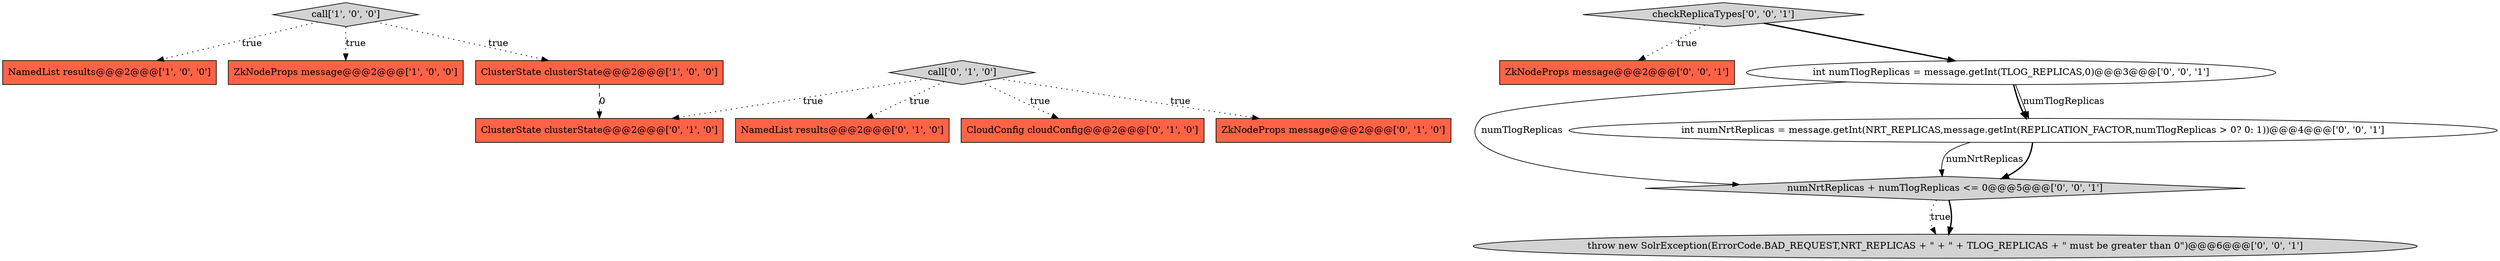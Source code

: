 digraph {
8 [style = filled, label = "ClusterState clusterState@@@2@@@['0', '1', '0']", fillcolor = tomato, shape = box image = "AAA1AAABBB2BBB"];
1 [style = filled, label = "NamedList results@@@2@@@['1', '0', '0']", fillcolor = tomato, shape = box image = "AAA0AAABBB1BBB"];
5 [style = filled, label = "NamedList results@@@2@@@['0', '1', '0']", fillcolor = tomato, shape = box image = "AAA0AAABBB2BBB"];
0 [style = filled, label = "call['1', '0', '0']", fillcolor = lightgray, shape = diamond image = "AAA0AAABBB1BBB"];
11 [style = filled, label = "ZkNodeProps message@@@2@@@['0', '0', '1']", fillcolor = tomato, shape = box image = "AAA0AAABBB3BBB"];
14 [style = filled, label = "checkReplicaTypes['0', '0', '1']", fillcolor = lightgray, shape = diamond image = "AAA0AAABBB3BBB"];
6 [style = filled, label = "CloudConfig cloudConfig@@@2@@@['0', '1', '0']", fillcolor = tomato, shape = box image = "AAA0AAABBB2BBB"];
13 [style = filled, label = "int numTlogReplicas = message.getInt(TLOG_REPLICAS,0)@@@3@@@['0', '0', '1']", fillcolor = white, shape = ellipse image = "AAA0AAABBB3BBB"];
2 [style = filled, label = "ZkNodeProps message@@@2@@@['1', '0', '0']", fillcolor = tomato, shape = box image = "AAA0AAABBB1BBB"];
10 [style = filled, label = "numNrtReplicas + numTlogReplicas <= 0@@@5@@@['0', '0', '1']", fillcolor = lightgray, shape = diamond image = "AAA0AAABBB3BBB"];
3 [style = filled, label = "ClusterState clusterState@@@2@@@['1', '0', '0']", fillcolor = tomato, shape = box image = "AAA1AAABBB1BBB"];
9 [style = filled, label = "int numNrtReplicas = message.getInt(NRT_REPLICAS,message.getInt(REPLICATION_FACTOR,numTlogReplicas > 0? 0: 1))@@@4@@@['0', '0', '1']", fillcolor = white, shape = ellipse image = "AAA0AAABBB3BBB"];
7 [style = filled, label = "call['0', '1', '0']", fillcolor = lightgray, shape = diamond image = "AAA0AAABBB2BBB"];
12 [style = filled, label = "throw new SolrException(ErrorCode.BAD_REQUEST,NRT_REPLICAS + \" + \" + TLOG_REPLICAS + \" must be greater than 0\")@@@6@@@['0', '0', '1']", fillcolor = lightgray, shape = ellipse image = "AAA0AAABBB3BBB"];
4 [style = filled, label = "ZkNodeProps message@@@2@@@['0', '1', '0']", fillcolor = tomato, shape = box image = "AAA0AAABBB2BBB"];
3->8 [style = dashed, label="0"];
14->11 [style = dotted, label="true"];
7->6 [style = dotted, label="true"];
9->10 [style = solid, label="numNrtReplicas"];
10->12 [style = dotted, label="true"];
0->3 [style = dotted, label="true"];
13->10 [style = solid, label="numTlogReplicas"];
0->2 [style = dotted, label="true"];
13->9 [style = bold, label=""];
9->10 [style = bold, label=""];
14->13 [style = bold, label=""];
7->8 [style = dotted, label="true"];
13->9 [style = solid, label="numTlogReplicas"];
10->12 [style = bold, label=""];
7->4 [style = dotted, label="true"];
0->1 [style = dotted, label="true"];
7->5 [style = dotted, label="true"];
}
